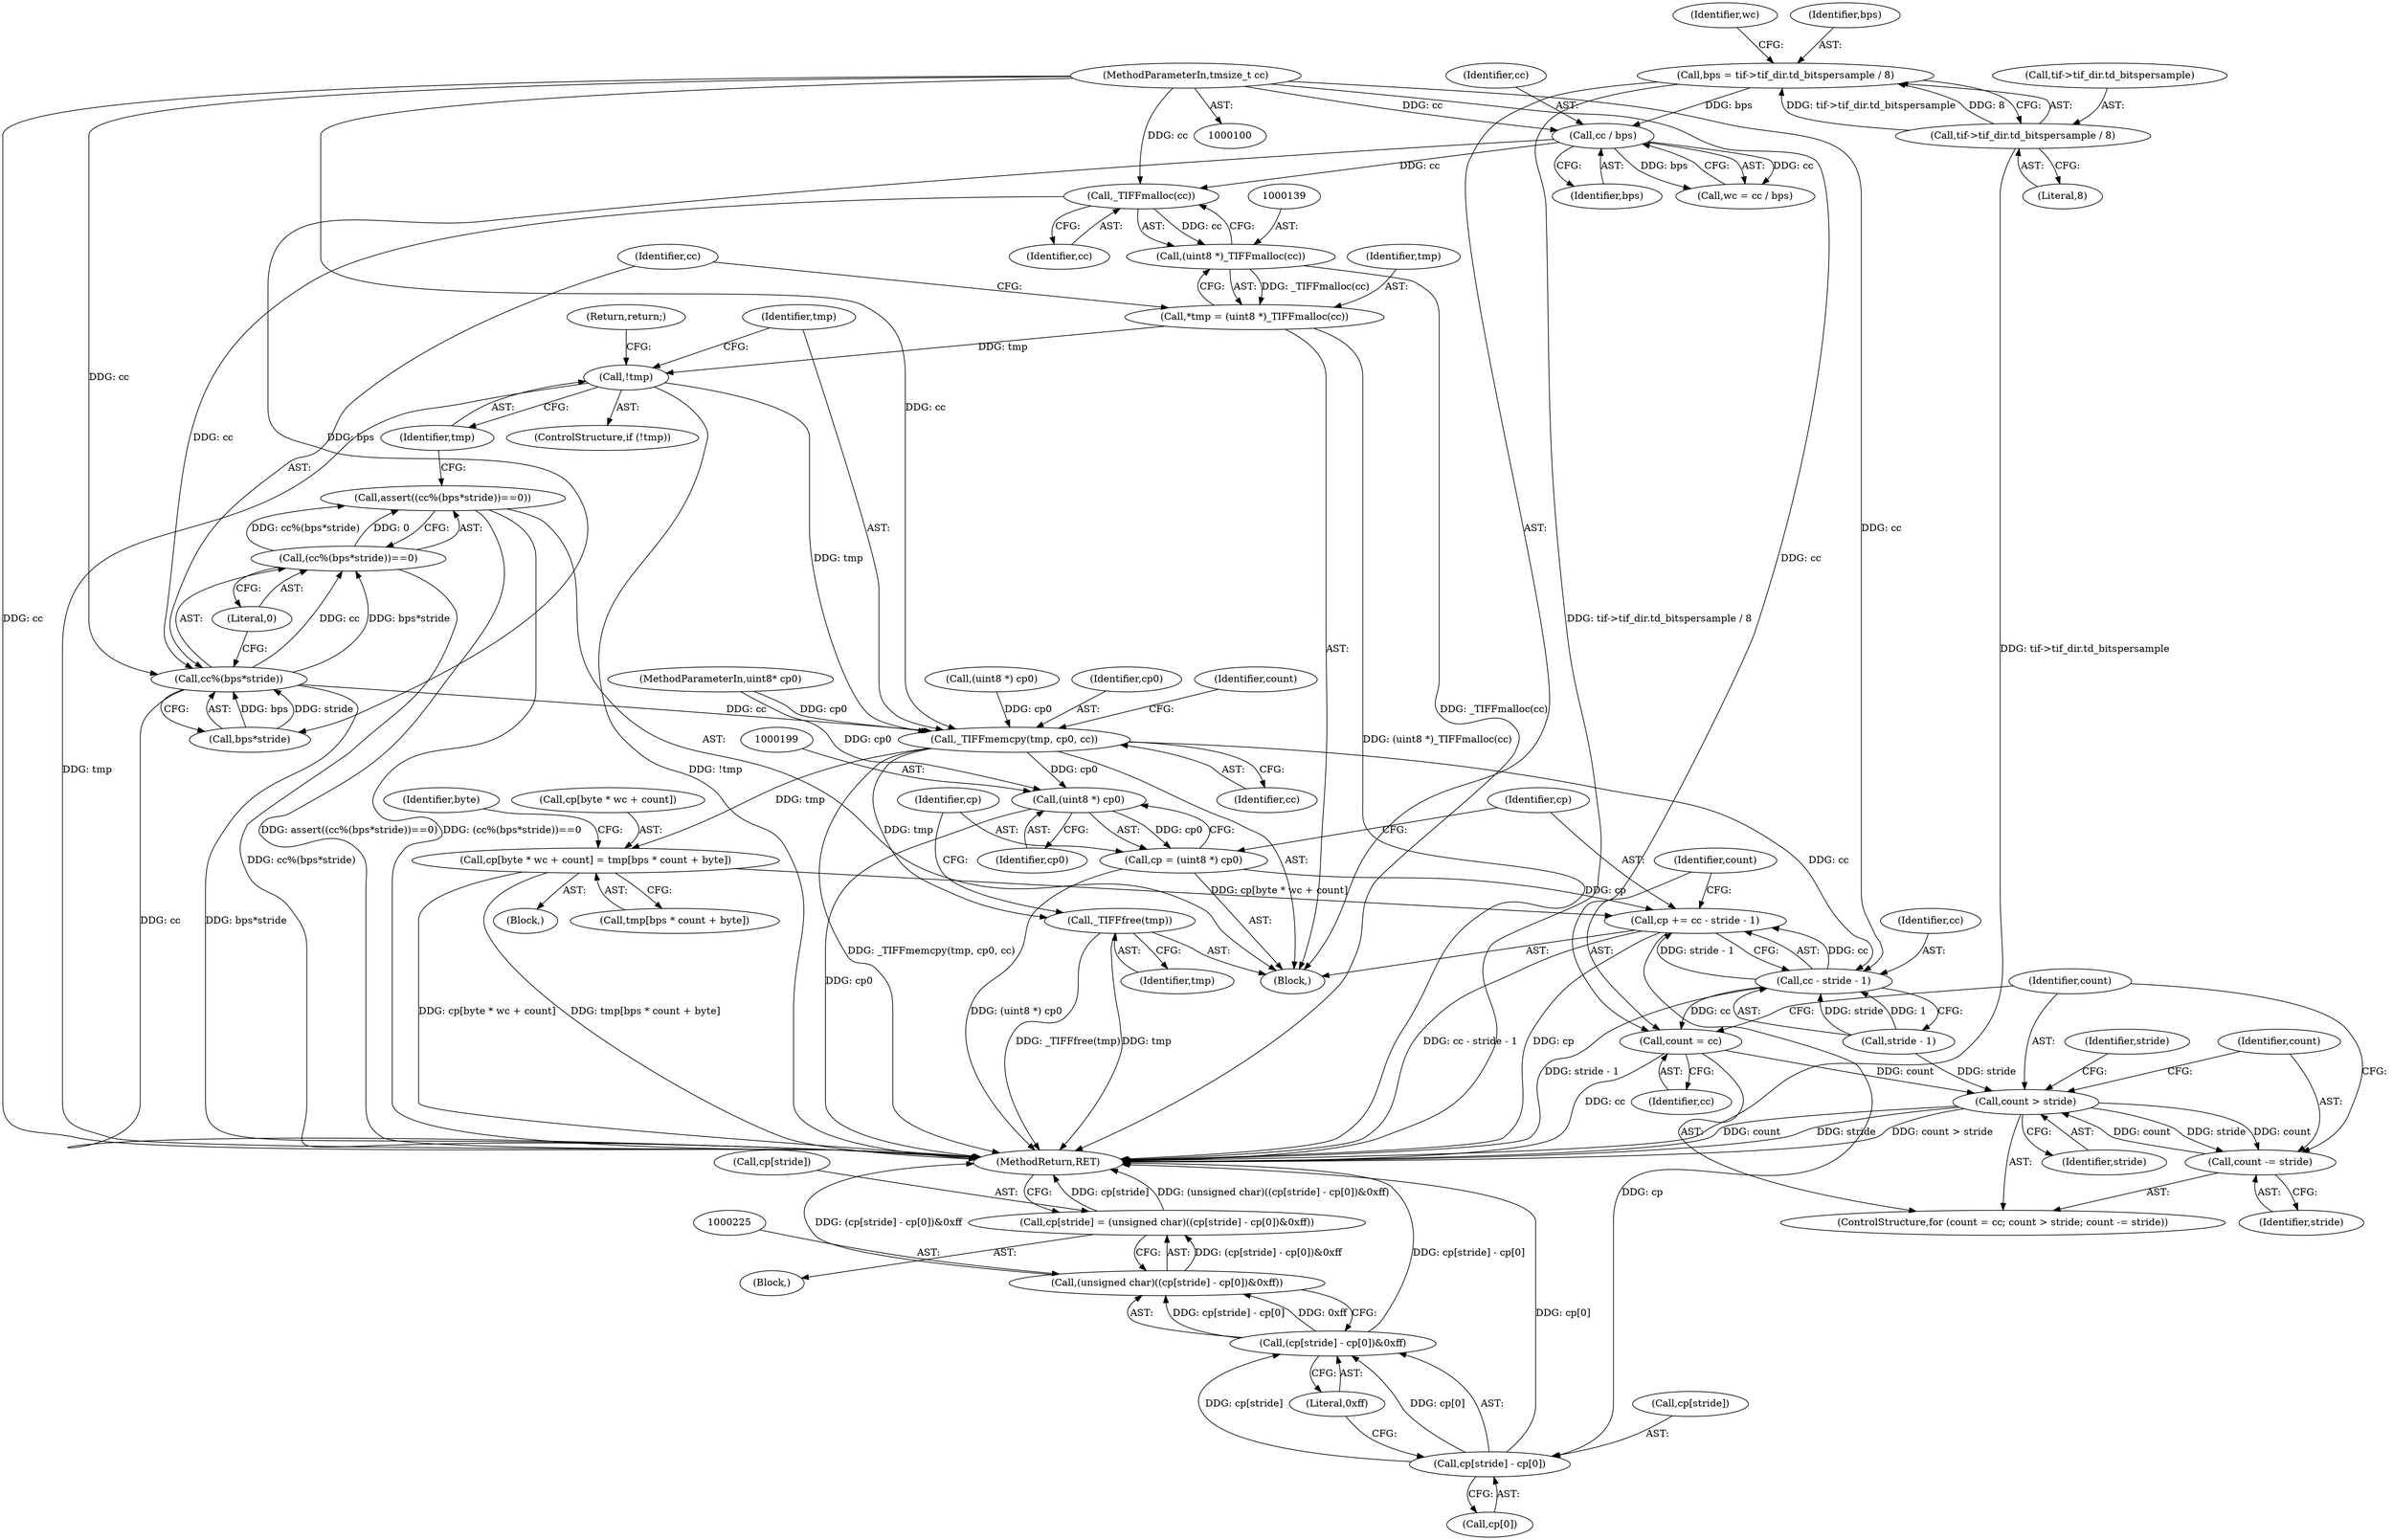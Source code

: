 digraph "1_libtiff_3ca657a8793dd011bf869695d72ad31c779c3cc1_4@API" {
"1000140" [label="(Call,_TIFFmalloc(cc))"];
"1000125" [label="(Call,cc / bps)"];
"1000103" [label="(MethodParameterIn,tmsize_t cc)"];
"1000113" [label="(Call,bps = tif->tif_dir.td_bitspersample / 8)"];
"1000115" [label="(Call,tif->tif_dir.td_bitspersample / 8)"];
"1000138" [label="(Call,(uint8 *)_TIFFmalloc(cc))"];
"1000136" [label="(Call,*tmp = (uint8 *)_TIFFmalloc(cc))"];
"1000151" [label="(Call,!tmp)"];
"1000154" [label="(Call,_TIFFmemcpy(tmp, cp0, cc))"];
"1000179" [label="(Call,cp[byte * wc + count] = tmp[bps * count + byte])"];
"1000201" [label="(Call,cp += cc - stride - 1)"];
"1000227" [label="(Call,cp[stride] - cp[0])"];
"1000226" [label="(Call,(cp[stride] - cp[0])&0xff)"];
"1000224" [label="(Call,(unsigned char)((cp[stride] - cp[0])&0xff))"];
"1000220" [label="(Call,cp[stride] = (unsigned char)((cp[stride] - cp[0])&0xff))"];
"1000194" [label="(Call,_TIFFfree(tmp))"];
"1000198" [label="(Call,(uint8 *) cp0)"];
"1000196" [label="(Call,cp = (uint8 *) cp0)"];
"1000203" [label="(Call,cc - stride - 1)"];
"1000209" [label="(Call,count = cc)"];
"1000212" [label="(Call,count > stride)"];
"1000215" [label="(Call,count -= stride)"];
"1000144" [label="(Call,cc%(bps*stride))"];
"1000143" [label="(Call,(cc%(bps*stride))==0)"];
"1000142" [label="(Call,assert((cc%(bps*stride))==0))"];
"1000187" [label="(Call,tmp[bps * count + byte])"];
"1000123" [label="(Call,wc = cc / bps)"];
"1000113" [label="(Call,bps = tif->tif_dir.td_bitspersample / 8)"];
"1000146" [label="(Call,bps*stride)"];
"1000203" [label="(Call,cc - stride - 1)"];
"1000145" [label="(Identifier,cc)"];
"1000219" [label="(Identifier,stride)"];
"1000140" [label="(Call,_TIFFmalloc(cc))"];
"1000200" [label="(Identifier,cp0)"];
"1000142" [label="(Call,assert((cc%(bps*stride))==0))"];
"1000209" [label="(Call,count = cc)"];
"1000115" [label="(Call,tif->tif_dir.td_bitspersample / 8)"];
"1000235" [label="(MethodReturn,RET)"];
"1000224" [label="(Call,(unsigned char)((cp[stride] - cp[0])&0xff))"];
"1000212" [label="(Call,count > stride)"];
"1000137" [label="(Identifier,tmp)"];
"1000160" [label="(Identifier,count)"];
"1000234" [label="(Literal,0xff)"];
"1000150" [label="(ControlStructure,if (!tmp))"];
"1000221" [label="(Call,cp[stride])"];
"1000155" [label="(Identifier,tmp)"];
"1000197" [label="(Identifier,cp)"];
"1000204" [label="(Identifier,cc)"];
"1000144" [label="(Call,cc%(bps*stride))"];
"1000218" [label="(Block,)"];
"1000124" [label="(Identifier,wc)"];
"1000136" [label="(Call,*tmp = (uint8 *)_TIFFmalloc(cc))"];
"1000177" [label="(Identifier,byte)"];
"1000152" [label="(Identifier,tmp)"];
"1000114" [label="(Identifier,bps)"];
"1000126" [label="(Identifier,cc)"];
"1000226" [label="(Call,(cp[stride] - cp[0])&0xff)"];
"1000116" [label="(Call,tif->tif_dir.td_bitspersample)"];
"1000180" [label="(Call,cp[byte * wc + count])"];
"1000143" [label="(Call,(cc%(bps*stride))==0)"];
"1000127" [label="(Identifier,bps)"];
"1000194" [label="(Call,_TIFFfree(tmp))"];
"1000125" [label="(Call,cc / bps)"];
"1000198" [label="(Call,(uint8 *) cp0)"];
"1000138" [label="(Call,(uint8 *)_TIFFmalloc(cc))"];
"1000132" [label="(Call,(uint8 *) cp0)"];
"1000214" [label="(Identifier,stride)"];
"1000195" [label="(Identifier,tmp)"];
"1000178" [label="(Block,)"];
"1000196" [label="(Call,cp = (uint8 *) cp0)"];
"1000227" [label="(Call,cp[stride] - cp[0])"];
"1000220" [label="(Call,cp[stride] = (unsigned char)((cp[stride] - cp[0])&0xff))"];
"1000157" [label="(Identifier,cc)"];
"1000208" [label="(ControlStructure,for (count = cc; count > stride; count -= stride))"];
"1000211" [label="(Identifier,cc)"];
"1000153" [label="(Return,return;)"];
"1000231" [label="(Call,cp[0])"];
"1000102" [label="(MethodParameterIn,uint8* cp0)"];
"1000213" [label="(Identifier,count)"];
"1000156" [label="(Identifier,cp0)"];
"1000215" [label="(Call,count -= stride)"];
"1000149" [label="(Literal,0)"];
"1000151" [label="(Call,!tmp)"];
"1000179" [label="(Call,cp[byte * wc + count] = tmp[bps * count + byte])"];
"1000205" [label="(Call,stride - 1)"];
"1000141" [label="(Identifier,cc)"];
"1000216" [label="(Identifier,count)"];
"1000202" [label="(Identifier,cp)"];
"1000154" [label="(Call,_TIFFmemcpy(tmp, cp0, cc))"];
"1000104" [label="(Block,)"];
"1000121" [label="(Literal,8)"];
"1000201" [label="(Call,cp += cc - stride - 1)"];
"1000103" [label="(MethodParameterIn,tmsize_t cc)"];
"1000210" [label="(Identifier,count)"];
"1000217" [label="(Identifier,stride)"];
"1000228" [label="(Call,cp[stride])"];
"1000140" -> "1000138"  [label="AST: "];
"1000140" -> "1000141"  [label="CFG: "];
"1000141" -> "1000140"  [label="AST: "];
"1000138" -> "1000140"  [label="CFG: "];
"1000140" -> "1000138"  [label="DDG: cc"];
"1000125" -> "1000140"  [label="DDG: cc"];
"1000103" -> "1000140"  [label="DDG: cc"];
"1000140" -> "1000144"  [label="DDG: cc"];
"1000125" -> "1000123"  [label="AST: "];
"1000125" -> "1000127"  [label="CFG: "];
"1000126" -> "1000125"  [label="AST: "];
"1000127" -> "1000125"  [label="AST: "];
"1000123" -> "1000125"  [label="CFG: "];
"1000125" -> "1000123"  [label="DDG: cc"];
"1000125" -> "1000123"  [label="DDG: bps"];
"1000103" -> "1000125"  [label="DDG: cc"];
"1000113" -> "1000125"  [label="DDG: bps"];
"1000125" -> "1000146"  [label="DDG: bps"];
"1000103" -> "1000100"  [label="AST: "];
"1000103" -> "1000235"  [label="DDG: cc"];
"1000103" -> "1000144"  [label="DDG: cc"];
"1000103" -> "1000154"  [label="DDG: cc"];
"1000103" -> "1000203"  [label="DDG: cc"];
"1000103" -> "1000209"  [label="DDG: cc"];
"1000113" -> "1000104"  [label="AST: "];
"1000113" -> "1000115"  [label="CFG: "];
"1000114" -> "1000113"  [label="AST: "];
"1000115" -> "1000113"  [label="AST: "];
"1000124" -> "1000113"  [label="CFG: "];
"1000113" -> "1000235"  [label="DDG: tif->tif_dir.td_bitspersample / 8"];
"1000115" -> "1000113"  [label="DDG: tif->tif_dir.td_bitspersample"];
"1000115" -> "1000113"  [label="DDG: 8"];
"1000115" -> "1000121"  [label="CFG: "];
"1000116" -> "1000115"  [label="AST: "];
"1000121" -> "1000115"  [label="AST: "];
"1000115" -> "1000235"  [label="DDG: tif->tif_dir.td_bitspersample"];
"1000138" -> "1000136"  [label="AST: "];
"1000139" -> "1000138"  [label="AST: "];
"1000136" -> "1000138"  [label="CFG: "];
"1000138" -> "1000235"  [label="DDG: _TIFFmalloc(cc)"];
"1000138" -> "1000136"  [label="DDG: _TIFFmalloc(cc)"];
"1000136" -> "1000104"  [label="AST: "];
"1000137" -> "1000136"  [label="AST: "];
"1000145" -> "1000136"  [label="CFG: "];
"1000136" -> "1000235"  [label="DDG: (uint8 *)_TIFFmalloc(cc)"];
"1000136" -> "1000151"  [label="DDG: tmp"];
"1000151" -> "1000150"  [label="AST: "];
"1000151" -> "1000152"  [label="CFG: "];
"1000152" -> "1000151"  [label="AST: "];
"1000153" -> "1000151"  [label="CFG: "];
"1000155" -> "1000151"  [label="CFG: "];
"1000151" -> "1000235"  [label="DDG: !tmp"];
"1000151" -> "1000235"  [label="DDG: tmp"];
"1000151" -> "1000154"  [label="DDG: tmp"];
"1000154" -> "1000104"  [label="AST: "];
"1000154" -> "1000157"  [label="CFG: "];
"1000155" -> "1000154"  [label="AST: "];
"1000156" -> "1000154"  [label="AST: "];
"1000157" -> "1000154"  [label="AST: "];
"1000160" -> "1000154"  [label="CFG: "];
"1000154" -> "1000235"  [label="DDG: _TIFFmemcpy(tmp, cp0, cc)"];
"1000132" -> "1000154"  [label="DDG: cp0"];
"1000102" -> "1000154"  [label="DDG: cp0"];
"1000144" -> "1000154"  [label="DDG: cc"];
"1000154" -> "1000179"  [label="DDG: tmp"];
"1000154" -> "1000194"  [label="DDG: tmp"];
"1000154" -> "1000198"  [label="DDG: cp0"];
"1000154" -> "1000203"  [label="DDG: cc"];
"1000179" -> "1000178"  [label="AST: "];
"1000179" -> "1000187"  [label="CFG: "];
"1000180" -> "1000179"  [label="AST: "];
"1000187" -> "1000179"  [label="AST: "];
"1000177" -> "1000179"  [label="CFG: "];
"1000179" -> "1000235"  [label="DDG: tmp[bps * count + byte]"];
"1000179" -> "1000235"  [label="DDG: cp[byte * wc + count]"];
"1000179" -> "1000201"  [label="DDG: cp[byte * wc + count]"];
"1000201" -> "1000104"  [label="AST: "];
"1000201" -> "1000203"  [label="CFG: "];
"1000202" -> "1000201"  [label="AST: "];
"1000203" -> "1000201"  [label="AST: "];
"1000210" -> "1000201"  [label="CFG: "];
"1000201" -> "1000235"  [label="DDG: cc - stride - 1"];
"1000201" -> "1000235"  [label="DDG: cp"];
"1000203" -> "1000201"  [label="DDG: cc"];
"1000203" -> "1000201"  [label="DDG: stride - 1"];
"1000196" -> "1000201"  [label="DDG: cp"];
"1000201" -> "1000227"  [label="DDG: cp"];
"1000227" -> "1000226"  [label="AST: "];
"1000227" -> "1000231"  [label="CFG: "];
"1000228" -> "1000227"  [label="AST: "];
"1000231" -> "1000227"  [label="AST: "];
"1000234" -> "1000227"  [label="CFG: "];
"1000227" -> "1000235"  [label="DDG: cp[0]"];
"1000227" -> "1000226"  [label="DDG: cp[stride]"];
"1000227" -> "1000226"  [label="DDG: cp[0]"];
"1000226" -> "1000224"  [label="AST: "];
"1000226" -> "1000234"  [label="CFG: "];
"1000234" -> "1000226"  [label="AST: "];
"1000224" -> "1000226"  [label="CFG: "];
"1000226" -> "1000235"  [label="DDG: cp[stride] - cp[0]"];
"1000226" -> "1000224"  [label="DDG: cp[stride] - cp[0]"];
"1000226" -> "1000224"  [label="DDG: 0xff"];
"1000224" -> "1000220"  [label="AST: "];
"1000225" -> "1000224"  [label="AST: "];
"1000220" -> "1000224"  [label="CFG: "];
"1000224" -> "1000235"  [label="DDG: (cp[stride] - cp[0])&0xff"];
"1000224" -> "1000220"  [label="DDG: (cp[stride] - cp[0])&0xff"];
"1000220" -> "1000218"  [label="AST: "];
"1000221" -> "1000220"  [label="AST: "];
"1000235" -> "1000220"  [label="CFG: "];
"1000220" -> "1000235"  [label="DDG: cp[stride]"];
"1000220" -> "1000235"  [label="DDG: (unsigned char)((cp[stride] - cp[0])&0xff)"];
"1000194" -> "1000104"  [label="AST: "];
"1000194" -> "1000195"  [label="CFG: "];
"1000195" -> "1000194"  [label="AST: "];
"1000197" -> "1000194"  [label="CFG: "];
"1000194" -> "1000235"  [label="DDG: _TIFFfree(tmp)"];
"1000194" -> "1000235"  [label="DDG: tmp"];
"1000198" -> "1000196"  [label="AST: "];
"1000198" -> "1000200"  [label="CFG: "];
"1000199" -> "1000198"  [label="AST: "];
"1000200" -> "1000198"  [label="AST: "];
"1000196" -> "1000198"  [label="CFG: "];
"1000198" -> "1000235"  [label="DDG: cp0"];
"1000198" -> "1000196"  [label="DDG: cp0"];
"1000102" -> "1000198"  [label="DDG: cp0"];
"1000196" -> "1000104"  [label="AST: "];
"1000197" -> "1000196"  [label="AST: "];
"1000202" -> "1000196"  [label="CFG: "];
"1000196" -> "1000235"  [label="DDG: (uint8 *) cp0"];
"1000203" -> "1000205"  [label="CFG: "];
"1000204" -> "1000203"  [label="AST: "];
"1000205" -> "1000203"  [label="AST: "];
"1000203" -> "1000235"  [label="DDG: stride - 1"];
"1000205" -> "1000203"  [label="DDG: stride"];
"1000205" -> "1000203"  [label="DDG: 1"];
"1000203" -> "1000209"  [label="DDG: cc"];
"1000209" -> "1000208"  [label="AST: "];
"1000209" -> "1000211"  [label="CFG: "];
"1000210" -> "1000209"  [label="AST: "];
"1000211" -> "1000209"  [label="AST: "];
"1000213" -> "1000209"  [label="CFG: "];
"1000209" -> "1000235"  [label="DDG: cc"];
"1000209" -> "1000212"  [label="DDG: count"];
"1000212" -> "1000208"  [label="AST: "];
"1000212" -> "1000214"  [label="CFG: "];
"1000213" -> "1000212"  [label="AST: "];
"1000214" -> "1000212"  [label="AST: "];
"1000216" -> "1000212"  [label="CFG: "];
"1000219" -> "1000212"  [label="CFG: "];
"1000212" -> "1000235"  [label="DDG: stride"];
"1000212" -> "1000235"  [label="DDG: count > stride"];
"1000212" -> "1000235"  [label="DDG: count"];
"1000215" -> "1000212"  [label="DDG: count"];
"1000205" -> "1000212"  [label="DDG: stride"];
"1000212" -> "1000215"  [label="DDG: stride"];
"1000212" -> "1000215"  [label="DDG: count"];
"1000215" -> "1000208"  [label="AST: "];
"1000215" -> "1000217"  [label="CFG: "];
"1000216" -> "1000215"  [label="AST: "];
"1000217" -> "1000215"  [label="AST: "];
"1000213" -> "1000215"  [label="CFG: "];
"1000144" -> "1000143"  [label="AST: "];
"1000144" -> "1000146"  [label="CFG: "];
"1000145" -> "1000144"  [label="AST: "];
"1000146" -> "1000144"  [label="AST: "];
"1000149" -> "1000144"  [label="CFG: "];
"1000144" -> "1000235"  [label="DDG: cc"];
"1000144" -> "1000235"  [label="DDG: bps*stride"];
"1000144" -> "1000143"  [label="DDG: cc"];
"1000144" -> "1000143"  [label="DDG: bps*stride"];
"1000146" -> "1000144"  [label="DDG: bps"];
"1000146" -> "1000144"  [label="DDG: stride"];
"1000143" -> "1000142"  [label="AST: "];
"1000143" -> "1000149"  [label="CFG: "];
"1000149" -> "1000143"  [label="AST: "];
"1000142" -> "1000143"  [label="CFG: "];
"1000143" -> "1000235"  [label="DDG: cc%(bps*stride)"];
"1000143" -> "1000142"  [label="DDG: cc%(bps*stride)"];
"1000143" -> "1000142"  [label="DDG: 0"];
"1000142" -> "1000104"  [label="AST: "];
"1000152" -> "1000142"  [label="CFG: "];
"1000142" -> "1000235"  [label="DDG: assert((cc%(bps*stride))==0)"];
"1000142" -> "1000235"  [label="DDG: (cc%(bps*stride))==0"];
}
